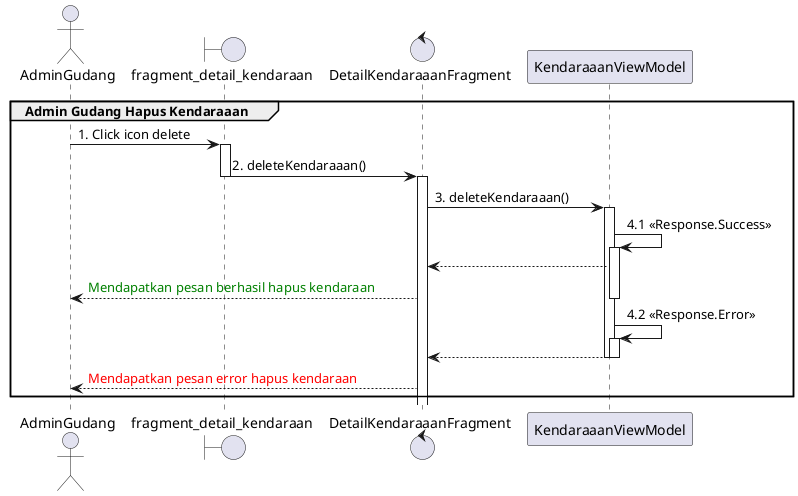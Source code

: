 @startuml
'https://plantuml.com/sequence-diagram

group Admin Gudang Hapus Kendaraaan
    actor       AdminGudang
    boundary    fragment_detail_kendaraan
    control     DetailKendaraaanFragment

    AdminGudang -> fragment_detail_kendaraan : 1. Click icon delete
    activate fragment_detail_kendaraan

    fragment_detail_kendaraan -> DetailKendaraaanFragment : 2. deleteKendaraaan()
    deactivate fragment_detail_kendaraan

    activate DetailKendaraaanFragment
    DetailKendaraaanFragment -> KendaraaanViewModel : 3. deleteKendaraaan()
    activate KendaraaanViewModel
    KendaraaanViewModel -> KendaraaanViewModel : 4.1 <<Response.Success>>
    activate KendaraaanViewModel
    DetailKendaraaanFragment <-- KendaraaanViewModel
    AdminGudang <-- DetailKendaraaanFragment :  <font color=green>Mendapatkan pesan berhasil hapus kendaraan
    deactivate KendaraaanViewModel

    KendaraaanViewModel -> KendaraaanViewModel : 4.2 <<Response.Error>>
    activate KendaraaanViewModel

    DetailKendaraaanFragment <-- KendaraaanViewModel

    deactivate KendaraaanViewModel
    deactivate KendaraaanViewModel

    AdminGudang <-- DetailKendaraaanFragment : <font color=red>Mendapatkan pesan error hapus kendaraan

end
@enduml